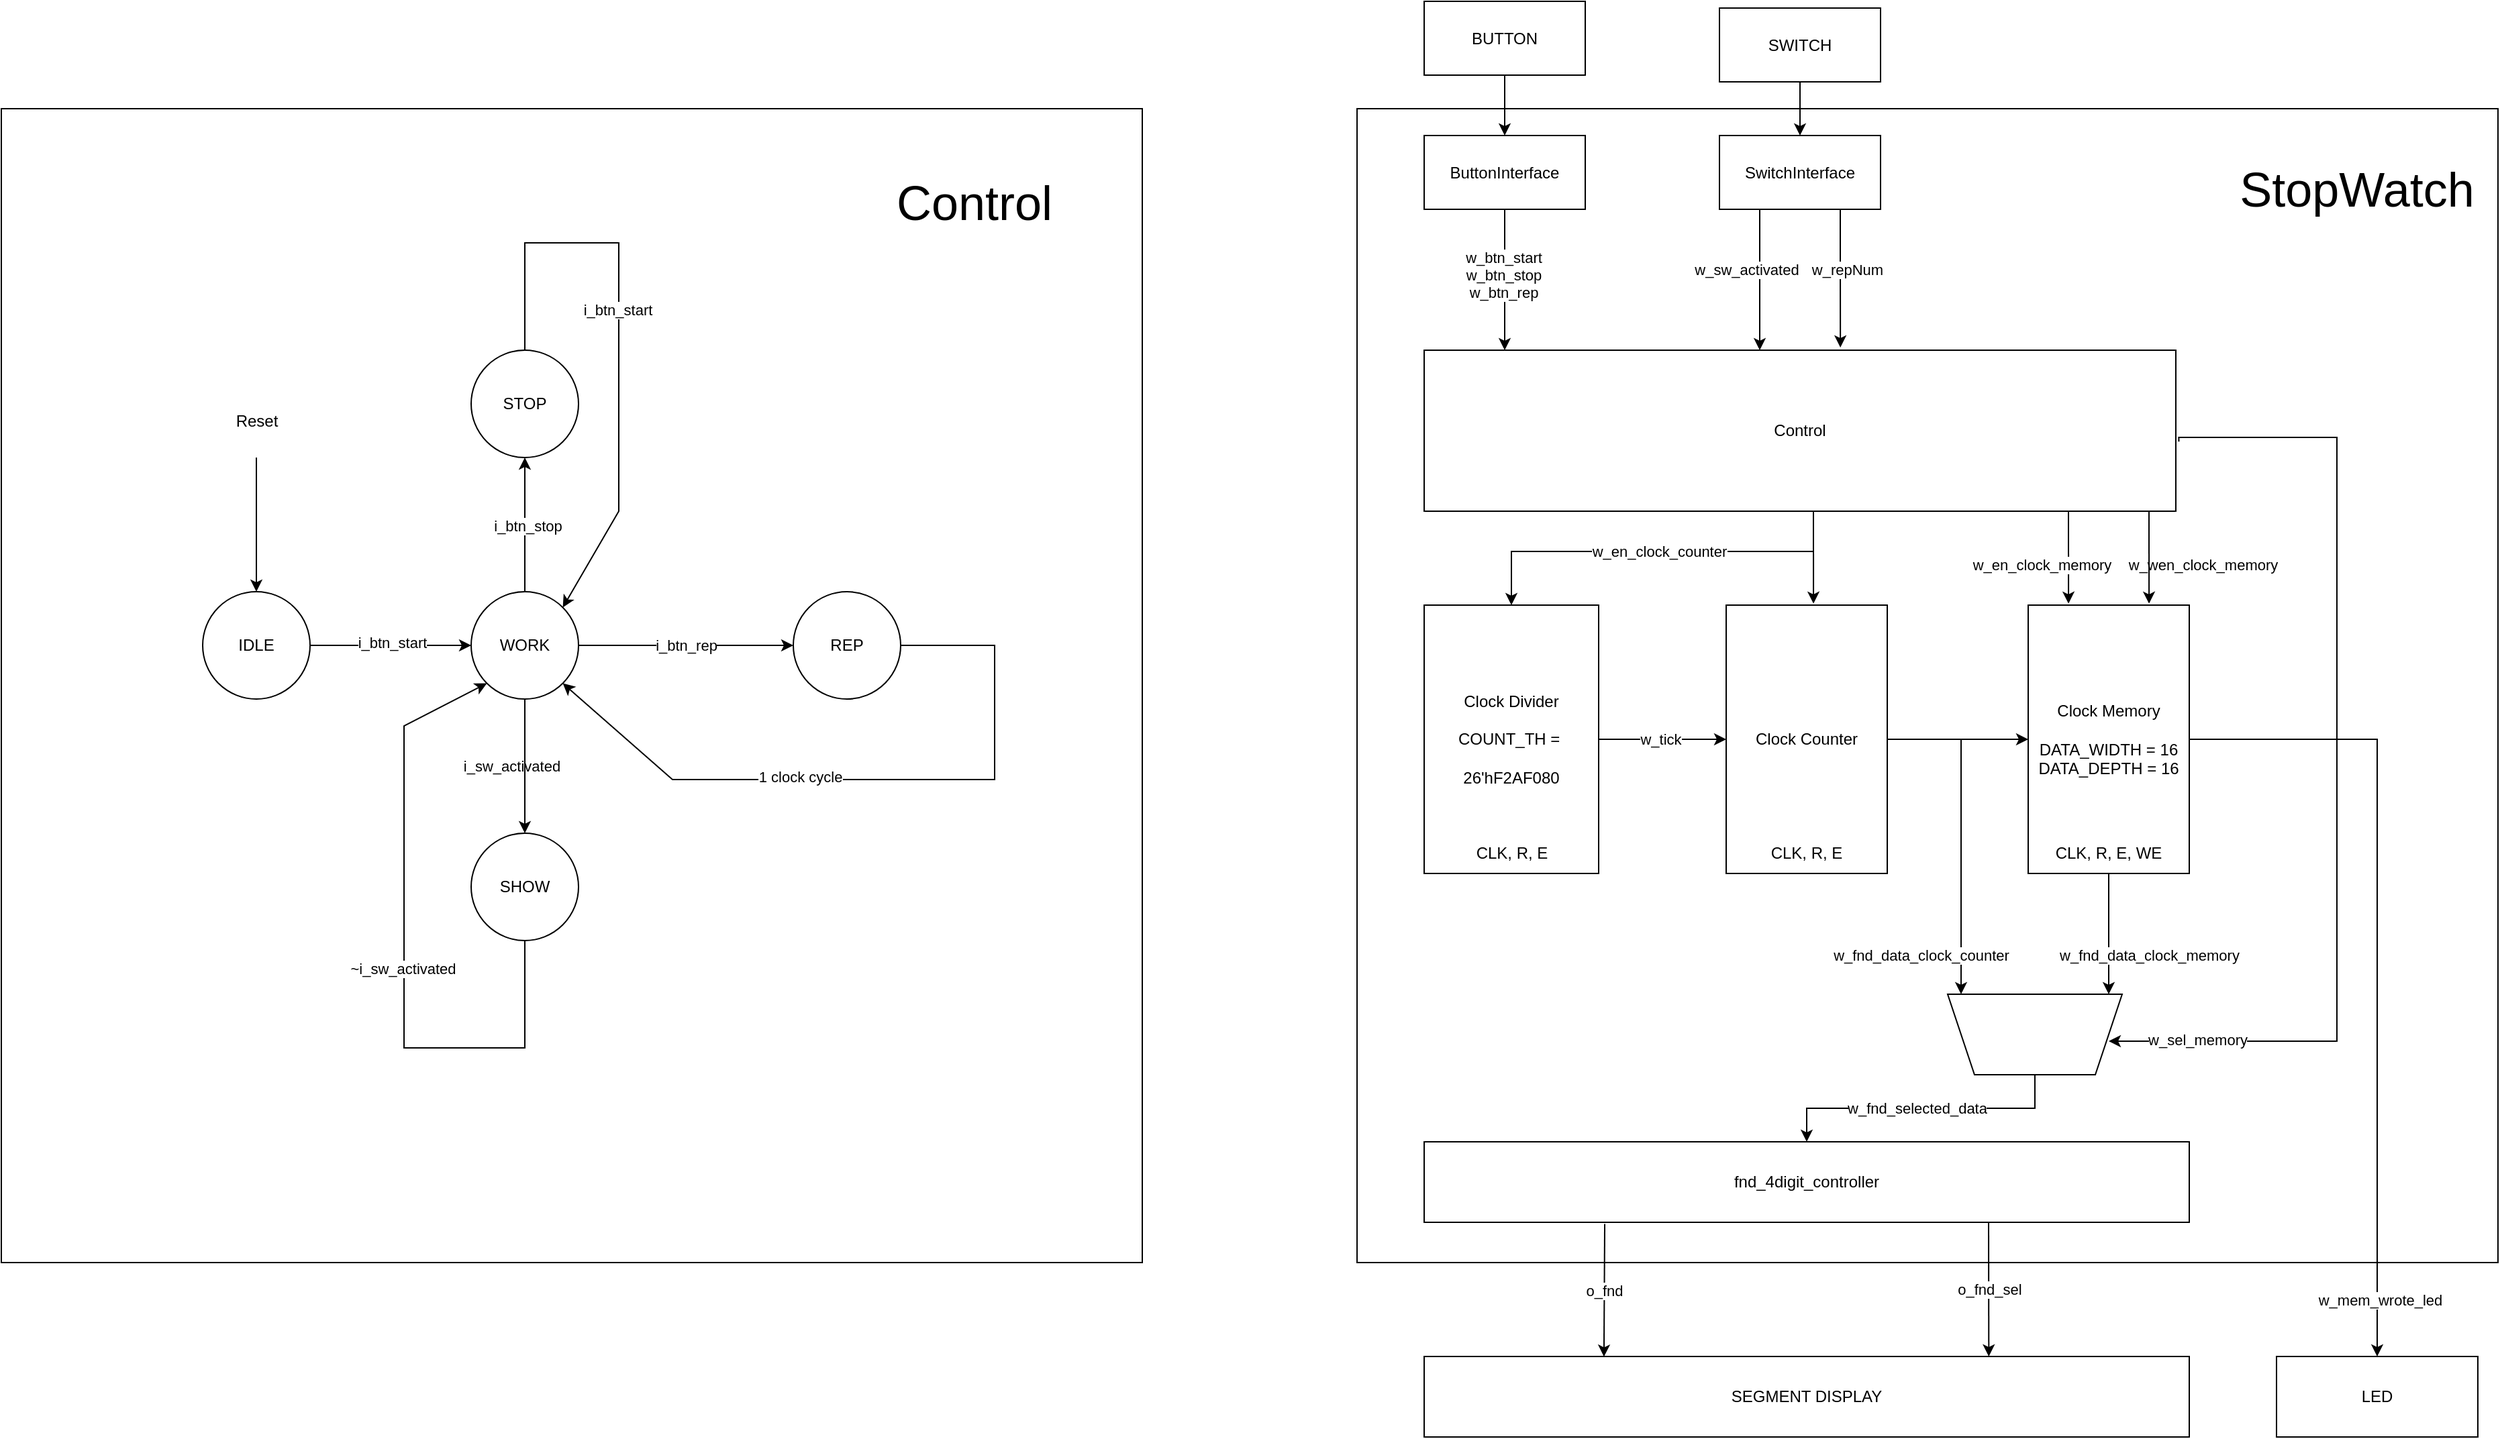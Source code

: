 <mxfile version="24.5.1" type="device">
  <diagram id="bLHdMfjDb_-13ahg1jzc" name="페이지-1">
    <mxGraphModel dx="782" dy="376" grid="1" gridSize="10" guides="1" tooltips="1" connect="1" arrows="1" fold="1" page="1" pageScale="1" pageWidth="827" pageHeight="1169" math="0" shadow="0">
      <root>
        <mxCell id="0" />
        <mxCell id="1" parent="0" />
        <mxCell id="qDsIKBqxlOJOC7yNsiMW-200" value="" style="rounded=0;whiteSpace=wrap;html=1;" parent="1" vertex="1">
          <mxGeometry x="460" y="500" width="850" height="860" as="geometry" />
        </mxCell>
        <mxCell id="qDsIKBqxlOJOC7yNsiMW-186" value="" style="rounded=0;whiteSpace=wrap;html=1;" parent="1" vertex="1">
          <mxGeometry x="1470" y="500" width="850" height="860" as="geometry" />
        </mxCell>
        <mxCell id="qDsIKBqxlOJOC7yNsiMW-170" style="edgeStyle=orthogonalEdgeStyle;rounded=0;orthogonalLoop=1;jettySize=auto;html=1;entryX=0;entryY=0.5;entryDx=0;entryDy=0;exitX=1.004;exitY=0.568;exitDx=0;exitDy=0;exitPerimeter=0;" parent="1" source="qDsIKBqxlOJOC7yNsiMW-126" edge="1">
          <mxGeometry relative="1" as="geometry">
            <mxPoint x="2200" y="744.97" as="sourcePoint" />
            <mxPoint x="2030" y="1194.97" as="targetPoint" />
            <Array as="points">
              <mxPoint x="2082" y="745" />
              <mxPoint x="2200" y="745" />
              <mxPoint x="2200" y="1195" />
            </Array>
          </mxGeometry>
        </mxCell>
        <mxCell id="qDsIKBqxlOJOC7yNsiMW-171" value="w_sel_memory" style="edgeLabel;html=1;align=center;verticalAlign=middle;resizable=0;points=[];" parent="qDsIKBqxlOJOC7yNsiMW-170" vertex="1" connectable="0">
          <mxGeometry x="0.829" relative="1" as="geometry">
            <mxPoint x="2" y="-1" as="offset" />
          </mxGeometry>
        </mxCell>
        <mxCell id="qDsIKBqxlOJOC7yNsiMW-126" value="Control" style="rounded=0;whiteSpace=wrap;html=1;" parent="1" vertex="1">
          <mxGeometry x="1520" y="680" width="560" height="120" as="geometry" />
        </mxCell>
        <mxCell id="qDsIKBqxlOJOC7yNsiMW-129" value="" style="group" parent="1" vertex="1" connectable="0">
          <mxGeometry x="1520" y="870" width="130" height="200" as="geometry" />
        </mxCell>
        <mxCell id="qDsIKBqxlOJOC7yNsiMW-127" value="Clock Divider&lt;div&gt;&lt;br&gt;&lt;/div&gt;&lt;div&gt;COUNT_TH =&amp;nbsp;&lt;br&gt;&lt;/div&gt;&lt;div&gt;&lt;br&gt;&lt;/div&gt;&lt;div&gt;26&#39;hF2AF080&lt;/div&gt;" style="rounded=0;whiteSpace=wrap;html=1;" parent="qDsIKBqxlOJOC7yNsiMW-129" vertex="1">
          <mxGeometry width="130" height="200" as="geometry" />
        </mxCell>
        <mxCell id="qDsIKBqxlOJOC7yNsiMW-128" value="CLK, R, E" style="text;html=1;align=center;verticalAlign=middle;whiteSpace=wrap;rounded=0;" parent="qDsIKBqxlOJOC7yNsiMW-129" vertex="1">
          <mxGeometry x="32.5" y="170" width="65" height="30" as="geometry" />
        </mxCell>
        <mxCell id="qDsIKBqxlOJOC7yNsiMW-131" value="" style="group" parent="1" vertex="1" connectable="0">
          <mxGeometry x="1745" y="870" width="120" height="200" as="geometry" />
        </mxCell>
        <mxCell id="qDsIKBqxlOJOC7yNsiMW-132" value="Clock Counter" style="rounded=0;whiteSpace=wrap;html=1;" parent="qDsIKBqxlOJOC7yNsiMW-131" vertex="1">
          <mxGeometry width="120" height="200" as="geometry" />
        </mxCell>
        <mxCell id="qDsIKBqxlOJOC7yNsiMW-133" value="CLK, R, E" style="text;html=1;align=center;verticalAlign=middle;whiteSpace=wrap;rounded=0;" parent="qDsIKBqxlOJOC7yNsiMW-131" vertex="1">
          <mxGeometry x="30" y="170" width="60" height="30" as="geometry" />
        </mxCell>
        <mxCell id="qDsIKBqxlOJOC7yNsiMW-135" value="" style="group" parent="1" vertex="1" connectable="0">
          <mxGeometry x="1970" y="870" width="120" height="200" as="geometry" />
        </mxCell>
        <mxCell id="qDsIKBqxlOJOC7yNsiMW-136" value="Clock Memory&lt;div&gt;&lt;br&gt;&lt;/div&gt;&lt;div&gt;DATA_WIDTH = 16&lt;/div&gt;&lt;div&gt;DATA_DEPTH = 16&lt;/div&gt;" style="rounded=0;whiteSpace=wrap;html=1;" parent="qDsIKBqxlOJOC7yNsiMW-135" vertex="1">
          <mxGeometry width="120" height="200" as="geometry" />
        </mxCell>
        <mxCell id="qDsIKBqxlOJOC7yNsiMW-143" style="edgeStyle=orthogonalEdgeStyle;rounded=0;orthogonalLoop=1;jettySize=auto;html=1;" parent="qDsIKBqxlOJOC7yNsiMW-135" source="qDsIKBqxlOJOC7yNsiMW-137" edge="1">
          <mxGeometry relative="1" as="geometry">
            <mxPoint x="60" y="290" as="targetPoint" />
          </mxGeometry>
        </mxCell>
        <mxCell id="qDsIKBqxlOJOC7yNsiMW-137" value="CLK, R, E, WE" style="text;html=1;align=center;verticalAlign=middle;whiteSpace=wrap;rounded=0;" parent="qDsIKBqxlOJOC7yNsiMW-135" vertex="1">
          <mxGeometry x="15.0" y="170" width="90" height="30" as="geometry" />
        </mxCell>
        <mxCell id="qDsIKBqxlOJOC7yNsiMW-140" value="" style="edgeStyle=orthogonalEdgeStyle;rounded=0;orthogonalLoop=1;jettySize=auto;html=1;" parent="1" source="qDsIKBqxlOJOC7yNsiMW-127" target="qDsIKBqxlOJOC7yNsiMW-132" edge="1">
          <mxGeometry relative="1" as="geometry" />
        </mxCell>
        <mxCell id="qDsIKBqxlOJOC7yNsiMW-152" value="w_tick" style="edgeLabel;html=1;align=center;verticalAlign=middle;resizable=0;points=[];" parent="qDsIKBqxlOJOC7yNsiMW-140" vertex="1" connectable="0">
          <mxGeometry x="0.003" y="2" relative="1" as="geometry">
            <mxPoint x="-2" y="2" as="offset" />
          </mxGeometry>
        </mxCell>
        <mxCell id="qDsIKBqxlOJOC7yNsiMW-141" value="" style="edgeStyle=orthogonalEdgeStyle;rounded=0;orthogonalLoop=1;jettySize=auto;html=1;" parent="1" source="qDsIKBqxlOJOC7yNsiMW-132" target="qDsIKBqxlOJOC7yNsiMW-136" edge="1">
          <mxGeometry relative="1" as="geometry" />
        </mxCell>
        <mxCell id="qDsIKBqxlOJOC7yNsiMW-142" value="" style="endArrow=classic;html=1;rounded=0;" parent="1" edge="1">
          <mxGeometry width="50" height="50" relative="1" as="geometry">
            <mxPoint x="1920" y="970" as="sourcePoint" />
            <mxPoint x="1920" y="1160" as="targetPoint" />
          </mxGeometry>
        </mxCell>
        <mxCell id="qDsIKBqxlOJOC7yNsiMW-149" value="w_fnd_data_clock_counter" style="edgeLabel;html=1;align=center;verticalAlign=middle;resizable=0;points=[];" parent="qDsIKBqxlOJOC7yNsiMW-142" vertex="1" connectable="0">
          <mxGeometry x="0.562" y="1" relative="1" as="geometry">
            <mxPoint x="-31" y="12" as="offset" />
          </mxGeometry>
        </mxCell>
        <mxCell id="qDsIKBqxlOJOC7yNsiMW-150" value="w_fnd_data_clock_memory" style="edgeLabel;html=1;align=center;verticalAlign=middle;resizable=0;points=[];" parent="qDsIKBqxlOJOC7yNsiMW-142" vertex="1" connectable="0">
          <mxGeometry x="0.562" y="1" relative="1" as="geometry">
            <mxPoint x="139" y="12" as="offset" />
          </mxGeometry>
        </mxCell>
        <mxCell id="qDsIKBqxlOJOC7yNsiMW-148" value="" style="edgeStyle=orthogonalEdgeStyle;rounded=0;orthogonalLoop=1;jettySize=auto;html=1;" parent="1" source="qDsIKBqxlOJOC7yNsiMW-144" target="qDsIKBqxlOJOC7yNsiMW-145" edge="1">
          <mxGeometry relative="1" as="geometry" />
        </mxCell>
        <mxCell id="qDsIKBqxlOJOC7yNsiMW-169" value="w_fnd_selected_data" style="edgeLabel;html=1;align=center;verticalAlign=middle;resizable=0;points=[];" parent="qDsIKBqxlOJOC7yNsiMW-148" vertex="1" connectable="0">
          <mxGeometry x="0.027" relative="1" as="geometry">
            <mxPoint as="offset" />
          </mxGeometry>
        </mxCell>
        <mxCell id="qDsIKBqxlOJOC7yNsiMW-144" value="" style="shape=trapezoid;perimeter=trapezoidPerimeter;whiteSpace=wrap;html=1;fixedSize=1;rotation=-180;" parent="1" vertex="1">
          <mxGeometry x="1910" y="1160" width="130" height="60" as="geometry" />
        </mxCell>
        <mxCell id="qDsIKBqxlOJOC7yNsiMW-145" value="fnd_4digit_controller" style="rounded=0;whiteSpace=wrap;html=1;" parent="1" vertex="1">
          <mxGeometry x="1520" y="1270" width="570" height="60" as="geometry" />
        </mxCell>
        <mxCell id="qDsIKBqxlOJOC7yNsiMW-162" value="" style="edgeStyle=orthogonalEdgeStyle;rounded=0;orthogonalLoop=1;jettySize=auto;html=1;" parent="1" source="qDsIKBqxlOJOC7yNsiMW-146" target="qDsIKBqxlOJOC7yNsiMW-126" edge="1">
          <mxGeometry relative="1" as="geometry">
            <Array as="points">
              <mxPoint x="1580" y="630" />
              <mxPoint x="1580" y="630" />
            </Array>
          </mxGeometry>
        </mxCell>
        <mxCell id="qDsIKBqxlOJOC7yNsiMW-168" value="w_btn_start&lt;div&gt;w_btn_stop&lt;/div&gt;&lt;div&gt;w_btn_rep&lt;/div&gt;" style="edgeLabel;html=1;align=center;verticalAlign=middle;resizable=0;points=[];" parent="qDsIKBqxlOJOC7yNsiMW-162" vertex="1" connectable="0">
          <mxGeometry x="-0.068" y="-1" relative="1" as="geometry">
            <mxPoint as="offset" />
          </mxGeometry>
        </mxCell>
        <mxCell id="qDsIKBqxlOJOC7yNsiMW-146" value="ButtonInterface" style="rounded=0;whiteSpace=wrap;html=1;" parent="1" vertex="1">
          <mxGeometry x="1520" y="520" width="120" height="55" as="geometry" />
        </mxCell>
        <mxCell id="qDsIKBqxlOJOC7yNsiMW-161" value="" style="edgeStyle=orthogonalEdgeStyle;rounded=0;orthogonalLoop=1;jettySize=auto;html=1;" parent="1" edge="1">
          <mxGeometry relative="1" as="geometry">
            <mxPoint x="1820" y="550" as="sourcePoint" />
            <mxPoint x="1770.0" y="680" as="targetPoint" />
            <Array as="points">
              <mxPoint x="1770" y="550" />
            </Array>
          </mxGeometry>
        </mxCell>
        <mxCell id="qDsIKBqxlOJOC7yNsiMW-166" value="w_sw_activated" style="edgeLabel;html=1;align=center;verticalAlign=middle;resizable=0;points=[];" parent="qDsIKBqxlOJOC7yNsiMW-161" vertex="1" connectable="0">
          <mxGeometry x="0.308" y="-1" relative="1" as="geometry">
            <mxPoint x="-9" y="2" as="offset" />
          </mxGeometry>
        </mxCell>
        <mxCell id="qDsIKBqxlOJOC7yNsiMW-165" style="edgeStyle=orthogonalEdgeStyle;rounded=0;orthogonalLoop=1;jettySize=auto;html=1;entryX=0.568;entryY=-0.017;entryDx=0;entryDy=0;entryPerimeter=0;" parent="1" edge="1">
          <mxGeometry relative="1" as="geometry">
            <mxPoint x="1830" y="575" as="sourcePoint" />
            <mxPoint x="1830.08" y="677.96" as="targetPoint" />
            <Array as="points">
              <mxPoint x="1830" y="600" />
              <mxPoint x="1830" y="600" />
            </Array>
          </mxGeometry>
        </mxCell>
        <mxCell id="qDsIKBqxlOJOC7yNsiMW-167" value="w_repNum" style="edgeLabel;html=1;align=center;verticalAlign=middle;resizable=0;points=[];" parent="qDsIKBqxlOJOC7yNsiMW-165" vertex="1" connectable="0">
          <mxGeometry x="0.357" y="1" relative="1" as="geometry">
            <mxPoint x="4" y="-25" as="offset" />
          </mxGeometry>
        </mxCell>
        <mxCell id="qDsIKBqxlOJOC7yNsiMW-147" value="SwitchInterface" style="rounded=0;whiteSpace=wrap;html=1;" parent="1" vertex="1">
          <mxGeometry x="1740" y="520" width="120" height="55" as="geometry" />
        </mxCell>
        <mxCell id="qDsIKBqxlOJOC7yNsiMW-153" value="" style="endArrow=classic;html=1;rounded=0;exitX=0.116;exitY=1.009;exitDx=0;exitDy=0;exitPerimeter=0;entryX=0.5;entryY=0;entryDx=0;entryDy=0;" parent="1" edge="1">
          <mxGeometry width="50" height="50" relative="1" as="geometry">
            <mxPoint x="1810" y="800.0" as="sourcePoint" />
            <mxPoint x="1810.04" y="868.92" as="targetPoint" />
          </mxGeometry>
        </mxCell>
        <mxCell id="qDsIKBqxlOJOC7yNsiMW-154" value="" style="endArrow=classic;html=1;rounded=0;entryX=0.5;entryY=0;entryDx=0;entryDy=0;entryPerimeter=0;" parent="1" target="qDsIKBqxlOJOC7yNsiMW-127" edge="1">
          <mxGeometry width="50" height="50" relative="1" as="geometry">
            <mxPoint x="1810" y="830" as="sourcePoint" />
            <mxPoint x="1585" y="860" as="targetPoint" />
            <Array as="points">
              <mxPoint x="1585" y="830" />
            </Array>
          </mxGeometry>
        </mxCell>
        <mxCell id="qDsIKBqxlOJOC7yNsiMW-156" value="w_en_clock_counter" style="edgeLabel;html=1;align=center;verticalAlign=middle;resizable=0;points=[];" parent="qDsIKBqxlOJOC7yNsiMW-154" vertex="1" connectable="0">
          <mxGeometry x="-0.111" y="-3" relative="1" as="geometry">
            <mxPoint x="3" y="3" as="offset" />
          </mxGeometry>
        </mxCell>
        <mxCell id="qDsIKBqxlOJOC7yNsiMW-157" value="" style="endArrow=classic;html=1;rounded=0;exitX=0.116;exitY=1.009;exitDx=0;exitDy=0;exitPerimeter=0;entryX=0.5;entryY=0;entryDx=0;entryDy=0;" parent="1" edge="1">
          <mxGeometry width="50" height="50" relative="1" as="geometry">
            <mxPoint x="2000" y="800.0" as="sourcePoint" />
            <mxPoint x="2000.04" y="868.92" as="targetPoint" />
          </mxGeometry>
        </mxCell>
        <mxCell id="qDsIKBqxlOJOC7yNsiMW-159" value="w_en_clock_memory" style="edgeLabel;html=1;align=center;verticalAlign=middle;resizable=0;points=[];" parent="qDsIKBqxlOJOC7yNsiMW-157" vertex="1" connectable="0">
          <mxGeometry x="-0.132" y="1" relative="1" as="geometry">
            <mxPoint x="-21" y="10" as="offset" />
          </mxGeometry>
        </mxCell>
        <mxCell id="qDsIKBqxlOJOC7yNsiMW-160" value="w_wen_clock_memory" style="edgeLabel;html=1;align=center;verticalAlign=middle;resizable=0;points=[];" parent="qDsIKBqxlOJOC7yNsiMW-157" vertex="1" connectable="0">
          <mxGeometry x="-0.132" y="1" relative="1" as="geometry">
            <mxPoint x="99" y="10" as="offset" />
          </mxGeometry>
        </mxCell>
        <mxCell id="qDsIKBqxlOJOC7yNsiMW-158" value="" style="endArrow=classic;html=1;rounded=0;exitX=0.116;exitY=1.009;exitDx=0;exitDy=0;exitPerimeter=0;entryX=0.5;entryY=0;entryDx=0;entryDy=0;" parent="1" edge="1">
          <mxGeometry width="50" height="50" relative="1" as="geometry">
            <mxPoint x="2060" y="800.0" as="sourcePoint" />
            <mxPoint x="2060.04" y="868.92" as="targetPoint" />
          </mxGeometry>
        </mxCell>
        <mxCell id="qDsIKBqxlOJOC7yNsiMW-174" value="o_fnd_sel" style="endArrow=classic;html=1;rounded=0;exitX=0.25;exitY=1;exitDx=0;exitDy=0;entryX=0.738;entryY=0;entryDx=0;entryDy=0;entryPerimeter=0;" parent="1" target="qDsIKBqxlOJOC7yNsiMW-176" edge="1">
          <mxGeometry width="50" height="50" relative="1" as="geometry">
            <mxPoint x="1940.5" y="1330" as="sourcePoint" />
            <mxPoint x="1940.5" y="1420" as="targetPoint" />
          </mxGeometry>
        </mxCell>
        <mxCell id="qDsIKBqxlOJOC7yNsiMW-175" style="edgeStyle=orthogonalEdgeStyle;rounded=0;orthogonalLoop=1;jettySize=auto;html=1;exitX=1;exitY=0.5;exitDx=0;exitDy=0;entryX=0.5;entryY=0;entryDx=0;entryDy=0;" parent="1" source="qDsIKBqxlOJOC7yNsiMW-136" target="qDsIKBqxlOJOC7yNsiMW-177" edge="1">
          <mxGeometry relative="1" as="geometry">
            <mxPoint x="2230" y="1420" as="targetPoint" />
            <mxPoint x="2120" y="970.053" as="sourcePoint" />
          </mxGeometry>
        </mxCell>
        <mxCell id="qDsIKBqxlOJOC7yNsiMW-184" value="w_mem_wrote_led" style="edgeLabel;html=1;align=center;verticalAlign=middle;resizable=0;points=[];" parent="qDsIKBqxlOJOC7yNsiMW-175" vertex="1" connectable="0">
          <mxGeometry x="0.859" y="2" relative="1" as="geometry">
            <mxPoint as="offset" />
          </mxGeometry>
        </mxCell>
        <mxCell id="qDsIKBqxlOJOC7yNsiMW-176" value="SEGMENT DISPLAY" style="rounded=0;whiteSpace=wrap;html=1;" parent="1" vertex="1">
          <mxGeometry x="1520" y="1430" width="570" height="60" as="geometry" />
        </mxCell>
        <mxCell id="qDsIKBqxlOJOC7yNsiMW-177" value="LED" style="rounded=0;whiteSpace=wrap;html=1;" parent="1" vertex="1">
          <mxGeometry x="2155" y="1430" width="150" height="60" as="geometry" />
        </mxCell>
        <mxCell id="qDsIKBqxlOJOC7yNsiMW-181" value="" style="edgeStyle=orthogonalEdgeStyle;rounded=0;orthogonalLoop=1;jettySize=auto;html=1;" parent="1" source="qDsIKBqxlOJOC7yNsiMW-178" target="qDsIKBqxlOJOC7yNsiMW-147" edge="1">
          <mxGeometry relative="1" as="geometry" />
        </mxCell>
        <mxCell id="qDsIKBqxlOJOC7yNsiMW-178" value="SWITCH" style="rounded=0;whiteSpace=wrap;html=1;" parent="1" vertex="1">
          <mxGeometry x="1740" y="425" width="120" height="55" as="geometry" />
        </mxCell>
        <mxCell id="qDsIKBqxlOJOC7yNsiMW-180" value="" style="edgeStyle=orthogonalEdgeStyle;rounded=0;orthogonalLoop=1;jettySize=auto;html=1;" parent="1" source="qDsIKBqxlOJOC7yNsiMW-179" target="qDsIKBqxlOJOC7yNsiMW-146" edge="1">
          <mxGeometry relative="1" as="geometry" />
        </mxCell>
        <mxCell id="qDsIKBqxlOJOC7yNsiMW-179" value="BUTTON" style="rounded=0;whiteSpace=wrap;html=1;" parent="1" vertex="1">
          <mxGeometry x="1520" y="420" width="120" height="55" as="geometry" />
        </mxCell>
        <mxCell id="qDsIKBqxlOJOC7yNsiMW-182" value="" style="endArrow=classic;html=1;rounded=0;exitX=0.236;exitY=1.02;exitDx=0;exitDy=0;exitPerimeter=0;entryX=0.235;entryY=0.003;entryDx=0;entryDy=0;entryPerimeter=0;" parent="1" source="qDsIKBqxlOJOC7yNsiMW-145" target="qDsIKBqxlOJOC7yNsiMW-176" edge="1">
          <mxGeometry width="50" height="50" relative="1" as="geometry">
            <mxPoint x="1660" y="1440" as="sourcePoint" />
            <mxPoint x="1710" y="1390" as="targetPoint" />
          </mxGeometry>
        </mxCell>
        <mxCell id="qDsIKBqxlOJOC7yNsiMW-183" value="o_fnd" style="edgeLabel;html=1;align=center;verticalAlign=middle;resizable=0;points=[];" parent="qDsIKBqxlOJOC7yNsiMW-182" vertex="1" connectable="0">
          <mxGeometry x="0.007" relative="1" as="geometry">
            <mxPoint as="offset" />
          </mxGeometry>
        </mxCell>
        <mxCell id="qDsIKBqxlOJOC7yNsiMW-189" value="&lt;font style=&quot;font-size: 36px;&quot;&gt;StopWatch&lt;/font&gt;" style="text;html=1;align=center;verticalAlign=middle;whiteSpace=wrap;rounded=0;" parent="1" vertex="1">
          <mxGeometry x="2120" y="510" width="190" height="100" as="geometry" />
        </mxCell>
        <mxCell id="qDsIKBqxlOJOC7yNsiMW-77" style="edgeStyle=orthogonalEdgeStyle;rounded=0;orthogonalLoop=1;jettySize=auto;html=1;entryX=0;entryY=0.5;entryDx=0;entryDy=0;" parent="1" source="qDsIKBqxlOJOC7yNsiMW-71" target="qDsIKBqxlOJOC7yNsiMW-72" edge="1">
          <mxGeometry relative="1" as="geometry" />
        </mxCell>
        <mxCell id="qDsIKBqxlOJOC7yNsiMW-78" value="i_btn_start" style="edgeLabel;html=1;align=center;verticalAlign=middle;resizable=0;points=[];" parent="qDsIKBqxlOJOC7yNsiMW-77" vertex="1" connectable="0">
          <mxGeometry x="0.015" y="2" relative="1" as="geometry">
            <mxPoint as="offset" />
          </mxGeometry>
        </mxCell>
        <mxCell id="qDsIKBqxlOJOC7yNsiMW-71" value="IDLE" style="ellipse;whiteSpace=wrap;html=1;aspect=fixed;" parent="1" vertex="1">
          <mxGeometry x="610" y="860" width="80" height="80" as="geometry" />
        </mxCell>
        <mxCell id="qDsIKBqxlOJOC7yNsiMW-79" style="edgeStyle=orthogonalEdgeStyle;rounded=0;orthogonalLoop=1;jettySize=auto;html=1;entryX=0;entryY=0.5;entryDx=0;entryDy=0;" parent="1" source="qDsIKBqxlOJOC7yNsiMW-72" target="qDsIKBqxlOJOC7yNsiMW-75" edge="1">
          <mxGeometry relative="1" as="geometry" />
        </mxCell>
        <mxCell id="qDsIKBqxlOJOC7yNsiMW-86" value="i_sw_activated" style="edgeLabel;html=1;align=center;verticalAlign=middle;resizable=0;points=[];" parent="qDsIKBqxlOJOC7yNsiMW-79" vertex="1" connectable="0">
          <mxGeometry x="-0.01" y="2" relative="1" as="geometry">
            <mxPoint x="-129" y="92" as="offset" />
          </mxGeometry>
        </mxCell>
        <mxCell id="qDsIKBqxlOJOC7yNsiMW-80" style="edgeStyle=orthogonalEdgeStyle;rounded=0;orthogonalLoop=1;jettySize=auto;html=1;entryX=0.5;entryY=0;entryDx=0;entryDy=0;" parent="1" source="qDsIKBqxlOJOC7yNsiMW-72" target="qDsIKBqxlOJOC7yNsiMW-74" edge="1">
          <mxGeometry relative="1" as="geometry" />
        </mxCell>
        <mxCell id="qDsIKBqxlOJOC7yNsiMW-87" value="i_btn_rep" style="edgeLabel;html=1;align=center;verticalAlign=middle;resizable=0;points=[];" parent="qDsIKBqxlOJOC7yNsiMW-80" vertex="1" connectable="0">
          <mxGeometry x="-0.102" relative="1" as="geometry">
            <mxPoint x="120" y="-85" as="offset" />
          </mxGeometry>
        </mxCell>
        <mxCell id="qDsIKBqxlOJOC7yNsiMW-81" style="edgeStyle=orthogonalEdgeStyle;rounded=0;orthogonalLoop=1;jettySize=auto;html=1;entryX=0.5;entryY=1;entryDx=0;entryDy=0;" parent="1" source="qDsIKBqxlOJOC7yNsiMW-72" target="qDsIKBqxlOJOC7yNsiMW-73" edge="1">
          <mxGeometry relative="1" as="geometry" />
        </mxCell>
        <mxCell id="qDsIKBqxlOJOC7yNsiMW-82" value="i_btn_stop" style="edgeLabel;html=1;align=center;verticalAlign=middle;resizable=0;points=[];" parent="qDsIKBqxlOJOC7yNsiMW-81" vertex="1" connectable="0">
          <mxGeometry x="-0.017" y="-2" relative="1" as="geometry">
            <mxPoint as="offset" />
          </mxGeometry>
        </mxCell>
        <mxCell id="qDsIKBqxlOJOC7yNsiMW-72" value="WORK" style="ellipse;whiteSpace=wrap;html=1;aspect=fixed;" parent="1" vertex="1">
          <mxGeometry x="810" y="860" width="80" height="80" as="geometry" />
        </mxCell>
        <mxCell id="qDsIKBqxlOJOC7yNsiMW-73" value="STOP" style="ellipse;whiteSpace=wrap;html=1;aspect=fixed;" parent="1" vertex="1">
          <mxGeometry x="810" y="680" width="80" height="80" as="geometry" />
        </mxCell>
        <mxCell id="qDsIKBqxlOJOC7yNsiMW-74" value="SHOW" style="ellipse;whiteSpace=wrap;html=1;aspect=fixed;" parent="1" vertex="1">
          <mxGeometry x="810" y="1040" width="80" height="80" as="geometry" />
        </mxCell>
        <mxCell id="qDsIKBqxlOJOC7yNsiMW-75" value="REP" style="ellipse;whiteSpace=wrap;html=1;aspect=fixed;" parent="1" vertex="1">
          <mxGeometry x="1050" y="860" width="80" height="80" as="geometry" />
        </mxCell>
        <mxCell id="qDsIKBqxlOJOC7yNsiMW-92" value="" style="endArrow=classic;html=1;rounded=0;entryX=0.5;entryY=0;entryDx=0;entryDy=0;" parent="1" target="qDsIKBqxlOJOC7yNsiMW-71" edge="1">
          <mxGeometry width="50" height="50" relative="1" as="geometry">
            <mxPoint x="650" y="760" as="sourcePoint" />
            <mxPoint x="590" y="710" as="targetPoint" />
          </mxGeometry>
        </mxCell>
        <mxCell id="qDsIKBqxlOJOC7yNsiMW-93" value="Reset" style="text;html=1;align=center;verticalAlign=middle;resizable=0;points=[];autosize=1;strokeColor=none;fillColor=none;" parent="1" vertex="1">
          <mxGeometry x="625" y="718" width="50" height="30" as="geometry" />
        </mxCell>
        <mxCell id="qDsIKBqxlOJOC7yNsiMW-192" value="&lt;font style=&quot;font-size: 36px;&quot;&gt;Control&lt;/font&gt;" style="text;html=1;align=center;verticalAlign=middle;whiteSpace=wrap;rounded=0;" parent="1" vertex="1">
          <mxGeometry x="1090" y="520" width="190" height="100" as="geometry" />
        </mxCell>
        <mxCell id="qDsIKBqxlOJOC7yNsiMW-194" value="" style="endArrow=classic;html=1;rounded=0;exitX=0.5;exitY=0;exitDx=0;exitDy=0;entryX=1;entryY=0;entryDx=0;entryDy=0;" parent="1" source="qDsIKBqxlOJOC7yNsiMW-73" target="qDsIKBqxlOJOC7yNsiMW-72" edge="1">
          <mxGeometry width="50" height="50" relative="1" as="geometry">
            <mxPoint x="930" y="670" as="sourcePoint" />
            <mxPoint x="980" y="620" as="targetPoint" />
            <Array as="points">
              <mxPoint x="850" y="600" />
              <mxPoint x="920" y="600" />
              <mxPoint x="920" y="800" />
            </Array>
          </mxGeometry>
        </mxCell>
        <mxCell id="qDsIKBqxlOJOC7yNsiMW-197" value="i_btn_start" style="edgeLabel;html=1;align=center;verticalAlign=middle;resizable=0;points=[];" parent="qDsIKBqxlOJOC7yNsiMW-194" vertex="1" connectable="0">
          <mxGeometry x="0.238" y="-1" relative="1" as="geometry">
            <mxPoint y="-68" as="offset" />
          </mxGeometry>
        </mxCell>
        <mxCell id="qDsIKBqxlOJOC7yNsiMW-195" value="" style="endArrow=classic;html=1;rounded=0;exitX=1;exitY=0.5;exitDx=0;exitDy=0;entryX=1;entryY=1;entryDx=0;entryDy=0;" parent="1" source="qDsIKBqxlOJOC7yNsiMW-75" target="qDsIKBqxlOJOC7yNsiMW-72" edge="1">
          <mxGeometry width="50" height="50" relative="1" as="geometry">
            <mxPoint x="970" y="870" as="sourcePoint" />
            <mxPoint x="1020" y="820" as="targetPoint" />
            <Array as="points">
              <mxPoint x="1200" y="900" />
              <mxPoint x="1200" y="1000" />
              <mxPoint x="960" y="1000" />
            </Array>
          </mxGeometry>
        </mxCell>
        <mxCell id="qDsIKBqxlOJOC7yNsiMW-198" value="1 clock cycle" style="edgeLabel;html=1;align=center;verticalAlign=middle;resizable=0;points=[];" parent="qDsIKBqxlOJOC7yNsiMW-195" vertex="1" connectable="0">
          <mxGeometry x="0.215" y="-2" relative="1" as="geometry">
            <mxPoint as="offset" />
          </mxGeometry>
        </mxCell>
        <mxCell id="qDsIKBqxlOJOC7yNsiMW-196" value="" style="endArrow=classic;html=1;rounded=0;exitX=0.5;exitY=1;exitDx=0;exitDy=0;entryX=0;entryY=1;entryDx=0;entryDy=0;" parent="1" source="qDsIKBqxlOJOC7yNsiMW-74" target="qDsIKBqxlOJOC7yNsiMW-72" edge="1">
          <mxGeometry width="50" height="50" relative="1" as="geometry">
            <mxPoint x="750" y="930" as="sourcePoint" />
            <mxPoint x="690" y="1050" as="targetPoint" />
            <Array as="points">
              <mxPoint x="850" y="1200" />
              <mxPoint x="760" y="1200" />
              <mxPoint x="760" y="960" />
            </Array>
          </mxGeometry>
        </mxCell>
        <mxCell id="qDsIKBqxlOJOC7yNsiMW-199" value="~i_sw_activated" style="edgeLabel;html=1;align=center;verticalAlign=middle;resizable=0;points=[];" parent="qDsIKBqxlOJOC7yNsiMW-196" vertex="1" connectable="0">
          <mxGeometry x="-0.044" y="1" relative="1" as="geometry">
            <mxPoint as="offset" />
          </mxGeometry>
        </mxCell>
      </root>
    </mxGraphModel>
  </diagram>
</mxfile>
